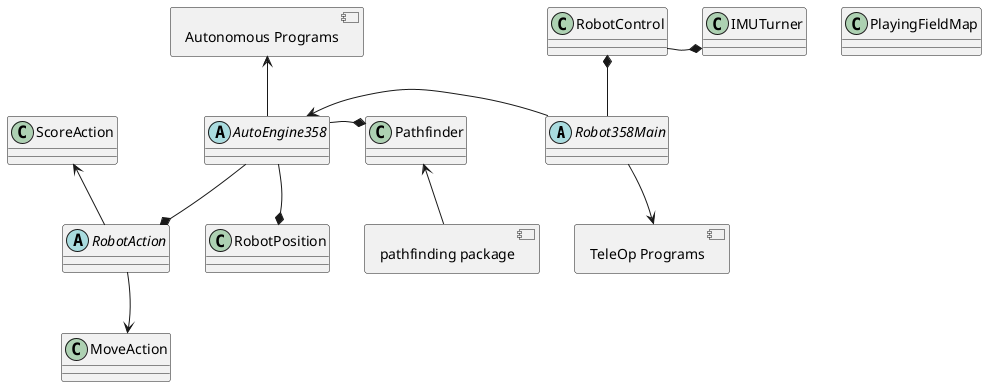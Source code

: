 @startuml

allowmixing

abstract class Robot358Main
abstract class AutoEngine358
abstract class AutoEngine358
abstract class RobotAction
class RobotControl
class ScoreAction
class RobotPosition
class Pathfinder
class PlayingFieldMap
class MoveAction
class IMUTurner

component "pathfinding package"
component "Autonomous Programs"
component "TeleOp Programs"

AutoEngine358 <-- Robot358Main
AutoEngine358 -left[hidden]- Robot358Main
"Autonomous Programs" <-- AutoEngine358

"TeleOp Programs" <-- Robot358Main
"TeleOp Programs" -up[hidden]- Robot358Main
IMUTurner *-- RobotControl
IMUTurner -left[hidden]- RobotControl
RobotControl *-- Robot358Main
MoveAction -up[hidden]-  RobotAction
ScoreAction -right[hidden]-  MoveAction
Pathfinder -left[hidden]-  AutoEngine358
RobotAction *-- AutoEngine358
RobotAction -up[hidden]- AutoEngine358
MoveAction <-- RobotAction
ScoreAction <-- RobotAction
RobotPosition *-- AutoEngine358
RobotPosition -up[hidden]- AutoEngine358

Pathfinder *-- AutoEngine358
Pathfinder <-- "pathfinding package"



@enduml